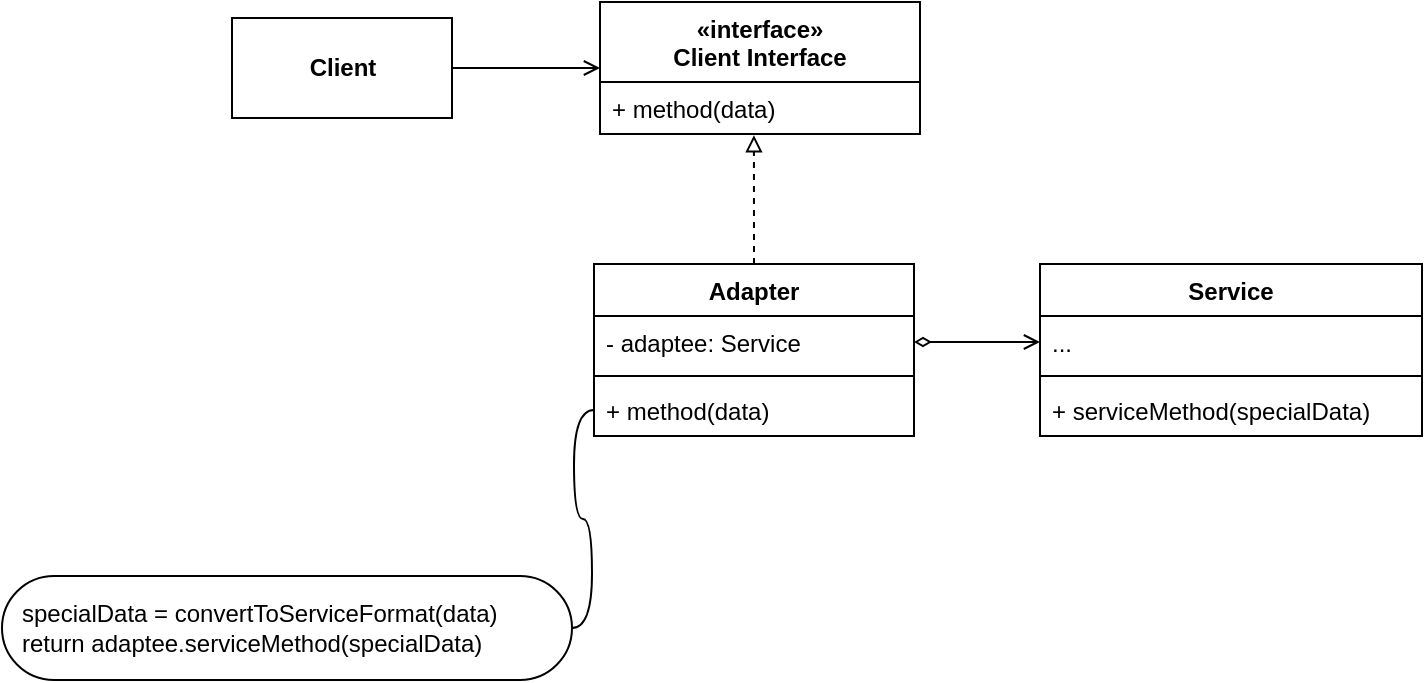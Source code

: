 <mxfile>
    <diagram id="oqkY_fCM3BNtAnvKTk25" name="Standard">
        <mxGraphModel dx="997" dy="782" grid="0" gridSize="10" guides="1" tooltips="1" connect="1" arrows="1" fold="1" page="1" pageScale="1" pageWidth="827" pageHeight="1169" math="0" shadow="0">
            <root>
                <mxCell id="0"/>
                <mxCell id="1" parent="0"/>
                <mxCell id="11" style="edgeStyle=none;html=1;exitX=1;exitY=0.5;exitDx=0;exitDy=0;entryX=0;entryY=0.5;entryDx=0;entryDy=0;endArrow=open;endFill=0;" parent="1" source="2" target="5" edge="1">
                    <mxGeometry relative="1" as="geometry"/>
                </mxCell>
                <mxCell id="2" value="Client" style="html=1;fontStyle=1" parent="1" vertex="1">
                    <mxGeometry x="150" y="240" width="110" height="50" as="geometry"/>
                </mxCell>
                <mxCell id="5" value="«interface»&#10;Client Interface" style="swimlane;fontStyle=1;align=center;verticalAlign=top;childLayout=stackLayout;horizontal=1;startSize=40;horizontalStack=0;resizeParent=1;resizeParentMax=0;resizeLast=0;collapsible=1;marginBottom=0;" parent="1" vertex="1">
                    <mxGeometry x="334" y="232" width="160" height="66" as="geometry"/>
                </mxCell>
                <mxCell id="8" value="+ method(data)" style="text;strokeColor=none;fillColor=none;align=left;verticalAlign=top;spacingLeft=4;spacingRight=4;overflow=hidden;rotatable=0;points=[[0,0.5],[1,0.5]];portConstraint=eastwest;" parent="5" vertex="1">
                    <mxGeometry y="40" width="160" height="26" as="geometry"/>
                </mxCell>
                <mxCell id="16" style="edgeStyle=none;html=1;exitX=0.5;exitY=0;exitDx=0;exitDy=0;entryX=0.481;entryY=1.022;entryDx=0;entryDy=0;entryPerimeter=0;endArrow=block;endFill=0;startArrow=none;startFill=0;dashed=1;" parent="1" source="12" target="8" edge="1">
                    <mxGeometry relative="1" as="geometry"/>
                </mxCell>
                <mxCell id="12" value="Adapter" style="swimlane;fontStyle=1;align=center;verticalAlign=top;childLayout=stackLayout;horizontal=1;startSize=26;horizontalStack=0;resizeParent=1;resizeParentMax=0;resizeLast=0;collapsible=1;marginBottom=0;" parent="1" vertex="1">
                    <mxGeometry x="331" y="363" width="160" height="86" as="geometry"/>
                </mxCell>
                <mxCell id="13" value="- adaptee: Service" style="text;strokeColor=none;fillColor=none;align=left;verticalAlign=top;spacingLeft=4;spacingRight=4;overflow=hidden;rotatable=0;points=[[0,0.5],[1,0.5]];portConstraint=eastwest;" parent="12" vertex="1">
                    <mxGeometry y="26" width="160" height="26" as="geometry"/>
                </mxCell>
                <mxCell id="14" value="" style="line;strokeWidth=1;fillColor=none;align=left;verticalAlign=middle;spacingTop=-1;spacingLeft=3;spacingRight=3;rotatable=0;labelPosition=right;points=[];portConstraint=eastwest;" parent="12" vertex="1">
                    <mxGeometry y="52" width="160" height="8" as="geometry"/>
                </mxCell>
                <mxCell id="15" value="+ method(data)" style="text;strokeColor=none;fillColor=none;align=left;verticalAlign=top;spacingLeft=4;spacingRight=4;overflow=hidden;rotatable=0;points=[[0,0.5],[1,0.5]];portConstraint=eastwest;" parent="12" vertex="1">
                    <mxGeometry y="60" width="160" height="26" as="geometry"/>
                </mxCell>
                <mxCell id="17" value="Service" style="swimlane;fontStyle=1;align=center;verticalAlign=top;childLayout=stackLayout;horizontal=1;startSize=26;horizontalStack=0;resizeParent=1;resizeParentMax=0;resizeLast=0;collapsible=1;marginBottom=0;" parent="1" vertex="1">
                    <mxGeometry x="554" y="363" width="191" height="86" as="geometry"/>
                </mxCell>
                <mxCell id="18" value="..." style="text;strokeColor=none;fillColor=none;align=left;verticalAlign=top;spacingLeft=4;spacingRight=4;overflow=hidden;rotatable=0;points=[[0,0.5],[1,0.5]];portConstraint=eastwest;" parent="17" vertex="1">
                    <mxGeometry y="26" width="191" height="26" as="geometry"/>
                </mxCell>
                <mxCell id="19" value="" style="line;strokeWidth=1;fillColor=none;align=left;verticalAlign=middle;spacingTop=-1;spacingLeft=3;spacingRight=3;rotatable=0;labelPosition=right;points=[];portConstraint=eastwest;" parent="17" vertex="1">
                    <mxGeometry y="52" width="191" height="8" as="geometry"/>
                </mxCell>
                <mxCell id="20" value="+ serviceMethod(specialData)" style="text;strokeColor=none;fillColor=none;align=left;verticalAlign=top;spacingLeft=4;spacingRight=4;overflow=hidden;rotatable=0;points=[[0,0.5],[1,0.5]];portConstraint=eastwest;" parent="17" vertex="1">
                    <mxGeometry y="60" width="191" height="26" as="geometry"/>
                </mxCell>
                <mxCell id="22" style="edgeStyle=none;html=1;exitX=1;exitY=0.5;exitDx=0;exitDy=0;entryX=0;entryY=0.5;entryDx=0;entryDy=0;startArrow=diamondThin;startFill=0;endArrow=open;endFill=0;" parent="1" source="13" target="18" edge="1">
                    <mxGeometry relative="1" as="geometry"/>
                </mxCell>
                <mxCell id="24" value="specialData = convertToServiceFormat(data)&lt;br&gt;return adaptee.serviceMethod(specialData)" style="whiteSpace=wrap;html=1;rounded=1;arcSize=50;align=left;verticalAlign=middle;strokeWidth=1;autosize=1;spacing=10;treeFolding=1;treeMoving=1;newEdgeStyle={&quot;edgeStyle&quot;:&quot;entityRelationEdgeStyle&quot;,&quot;startArrow&quot;:&quot;none&quot;,&quot;endArrow&quot;:&quot;none&quot;,&quot;segment&quot;:10,&quot;curved&quot;:1};" parent="1" vertex="1">
                    <mxGeometry x="35" y="519" width="285" height="52" as="geometry"/>
                </mxCell>
                <mxCell id="25" value="" style="edgeStyle=entityRelationEdgeStyle;startArrow=none;endArrow=none;segment=10;curved=1;exitX=0;exitY=0.5;exitDx=0;exitDy=0;" parent="1" source="15" target="24" edge="1">
                    <mxGeometry relative="1" as="geometry">
                        <mxPoint x="310" y="551" as="sourcePoint"/>
                    </mxGeometry>
                </mxCell>
            </root>
        </mxGraphModel>
    </diagram>
    <diagram id="ZMtFNecaEUitxVPVxPli" name="Practice">
        <mxGraphModel dx="997" dy="782" grid="0" gridSize="10" guides="1" tooltips="1" connect="1" arrows="1" fold="1" page="1" pageScale="1" pageWidth="827" pageHeight="1169" math="0" shadow="0">
            <root>
                <mxCell id="zX09XY9HpGyqSqZ4T9dv-0"/>
                <mxCell id="zX09XY9HpGyqSqZ4T9dv-1" parent="zX09XY9HpGyqSqZ4T9dv-0"/>
                <mxCell id="zX09XY9HpGyqSqZ4T9dv-2" value="Cartridge556" style="swimlane;fontStyle=1;align=center;verticalAlign=top;childLayout=stackLayout;horizontal=1;startSize=26;horizontalStack=0;resizeParent=1;resizeParentMax=0;resizeLast=0;collapsible=1;marginBottom=0;" parent="zX09XY9HpGyqSqZ4T9dv-1" vertex="1">
                    <mxGeometry x="436" y="316" width="173" height="112" as="geometry"/>
                </mxCell>
                <mxCell id="zX09XY9HpGyqSqZ4T9dv-3" value="- damage: number" style="text;strokeColor=none;fillColor=none;align=left;verticalAlign=top;spacingLeft=4;spacingRight=4;overflow=hidden;rotatable=0;points=[[0,0.5],[1,0.5]];portConstraint=eastwest;" parent="zX09XY9HpGyqSqZ4T9dv-2" vertex="1">
                    <mxGeometry y="26" width="173" height="26" as="geometry"/>
                </mxCell>
                <mxCell id="zX09XY9HpGyqSqZ4T9dv-4" value="" style="line;strokeWidth=1;fillColor=none;align=left;verticalAlign=middle;spacingTop=-1;spacingLeft=3;spacingRight=3;rotatable=0;labelPosition=right;points=[];portConstraint=eastwest;" parent="zX09XY9HpGyqSqZ4T9dv-2" vertex="1">
                    <mxGeometry y="52" width="173" height="8" as="geometry"/>
                </mxCell>
                <mxCell id="IeATak3uWCZ_7LjqJvaZ-0" value="+ Cartridge556(dmg: number)" style="text;strokeColor=none;fillColor=none;align=left;verticalAlign=top;spacingLeft=4;spacingRight=4;overflow=hidden;rotatable=0;points=[[0,0.5],[1,0.5]];portConstraint=eastwest;" parent="zX09XY9HpGyqSqZ4T9dv-2" vertex="1">
                    <mxGeometry y="60" width="173" height="26" as="geometry"/>
                </mxCell>
                <mxCell id="zX09XY9HpGyqSqZ4T9dv-5" value="+ fireLowCaliber()" style="text;strokeColor=none;fillColor=none;align=left;verticalAlign=top;spacingLeft=4;spacingRight=4;overflow=hidden;rotatable=0;points=[[0,0.5],[1,0.5]];portConstraint=eastwest;" parent="zX09XY9HpGyqSqZ4T9dv-2" vertex="1">
                    <mxGeometry y="86" width="173" height="26" as="geometry"/>
                </mxCell>
                <mxCell id="zX09XY9HpGyqSqZ4T9dv-15" value="" style="edgeStyle=none;html=1;endArrow=block;endFill=0;dashed=1;" parent="zX09XY9HpGyqSqZ4T9dv-1" source="zX09XY9HpGyqSqZ4T9dv-6" target="zX09XY9HpGyqSqZ4T9dv-14" edge="1">
                    <mxGeometry relative="1" as="geometry"/>
                </mxCell>
                <mxCell id="zX09XY9HpGyqSqZ4T9dv-17" value="" style="edgeStyle=none;html=1;endArrow=open;endFill=0;entryX=0.006;entryY=0.662;entryDx=0;entryDy=0;entryPerimeter=0;startArrow=diamondThin;startFill=0;" parent="zX09XY9HpGyqSqZ4T9dv-1" source="zX09XY9HpGyqSqZ4T9dv-6" target="zX09XY9HpGyqSqZ4T9dv-3" edge="1">
                    <mxGeometry relative="1" as="geometry"/>
                </mxCell>
                <mxCell id="zX09XY9HpGyqSqZ4T9dv-6" value="Adapter" style="swimlane;fontStyle=1;align=center;verticalAlign=top;childLayout=stackLayout;horizontal=1;startSize=26;horizontalStack=0;resizeParent=1;resizeParentMax=0;resizeLast=0;collapsible=1;marginBottom=0;" parent="zX09XY9HpGyqSqZ4T9dv-1" vertex="1">
                    <mxGeometry x="186" y="303" width="160" height="112" as="geometry"/>
                </mxCell>
                <mxCell id="zX09XY9HpGyqSqZ4T9dv-7" value="- adaptee: Cartridge556" style="text;strokeColor=none;fillColor=none;align=left;verticalAlign=top;spacingLeft=4;spacingRight=4;overflow=hidden;rotatable=0;points=[[0,0.5],[1,0.5]];portConstraint=eastwest;" parent="zX09XY9HpGyqSqZ4T9dv-6" vertex="1">
                    <mxGeometry y="26" width="160" height="26" as="geometry"/>
                </mxCell>
                <mxCell id="zX09XY9HpGyqSqZ4T9dv-8" value="" style="line;strokeWidth=1;fillColor=none;align=left;verticalAlign=middle;spacingTop=-1;spacingLeft=3;spacingRight=3;rotatable=0;labelPosition=right;points=[];portConstraint=eastwest;" parent="zX09XY9HpGyqSqZ4T9dv-6" vertex="1">
                    <mxGeometry y="52" width="160" height="8" as="geometry"/>
                </mxCell>
                <mxCell id="IeATak3uWCZ_7LjqJvaZ-2" value="+ Adapter(c: Cartridge556)" style="text;strokeColor=none;fillColor=none;align=left;verticalAlign=top;spacingLeft=4;spacingRight=4;overflow=hidden;rotatable=0;points=[[0,0.5],[1,0.5]];portConstraint=eastwest;" parent="zX09XY9HpGyqSqZ4T9dv-6" vertex="1">
                    <mxGeometry y="60" width="160" height="26" as="geometry"/>
                </mxCell>
                <mxCell id="zX09XY9HpGyqSqZ4T9dv-9" value="+ fireHighCaliber()" style="text;strokeColor=none;fillColor=none;align=left;verticalAlign=top;spacingLeft=4;spacingRight=4;overflow=hidden;rotatable=0;points=[[0,0.5],[1,0.5]];portConstraint=eastwest;" parent="zX09XY9HpGyqSqZ4T9dv-6" vertex="1">
                    <mxGeometry y="86" width="160" height="26" as="geometry"/>
                </mxCell>
                <mxCell id="zX09XY9HpGyqSqZ4T9dv-11" value="«interface»&#10;HighCaliber" style="swimlane;fontStyle=1;align=center;verticalAlign=top;childLayout=stackLayout;horizontal=1;startSize=38;horizontalStack=0;resizeParent=1;resizeParentMax=0;resizeLast=0;collapsible=1;marginBottom=0;" parent="zX09XY9HpGyqSqZ4T9dv-1" vertex="1">
                    <mxGeometry x="186" y="147" width="160" height="64" as="geometry"/>
                </mxCell>
                <mxCell id="zX09XY9HpGyqSqZ4T9dv-14" value="+ fireHighCaliber()" style="text;strokeColor=none;fillColor=none;align=left;verticalAlign=top;spacingLeft=4;spacingRight=4;overflow=hidden;rotatable=0;points=[[0,0.5],[1,0.5]];portConstraint=eastwest;" parent="zX09XY9HpGyqSqZ4T9dv-11" vertex="1">
                    <mxGeometry y="38" width="160" height="26" as="geometry"/>
                </mxCell>
                <mxCell id="zX09XY9HpGyqSqZ4T9dv-22" value="" style="edgeStyle=none;html=1;startArrow=none;startFill=0;endArrow=block;endFill=0;dashed=1;" parent="zX09XY9HpGyqSqZ4T9dv-1" source="zX09XY9HpGyqSqZ4T9dv-18" target="zX09XY9HpGyqSqZ4T9dv-14" edge="1">
                    <mxGeometry relative="1" as="geometry"/>
                </mxCell>
                <mxCell id="zX09XY9HpGyqSqZ4T9dv-18" value="Cartridge762" style="swimlane;fontStyle=1;align=center;verticalAlign=top;childLayout=stackLayout;horizontal=1;startSize=26;horizontalStack=0;resizeParent=1;resizeParentMax=0;resizeLast=0;collapsible=1;marginBottom=0;" parent="zX09XY9HpGyqSqZ4T9dv-1" vertex="1">
                    <mxGeometry x="436" y="142" width="174" height="112" as="geometry"/>
                </mxCell>
                <mxCell id="zX09XY9HpGyqSqZ4T9dv-19" value="- damage: number" style="text;strokeColor=none;fillColor=none;align=left;verticalAlign=top;spacingLeft=4;spacingRight=4;overflow=hidden;rotatable=0;points=[[0,0.5],[1,0.5]];portConstraint=eastwest;" parent="zX09XY9HpGyqSqZ4T9dv-18" vertex="1">
                    <mxGeometry y="26" width="174" height="26" as="geometry"/>
                </mxCell>
                <mxCell id="zX09XY9HpGyqSqZ4T9dv-20" value="" style="line;strokeWidth=1;fillColor=none;align=left;verticalAlign=middle;spacingTop=-1;spacingLeft=3;spacingRight=3;rotatable=0;labelPosition=right;points=[];portConstraint=eastwest;" parent="zX09XY9HpGyqSqZ4T9dv-18" vertex="1">
                    <mxGeometry y="52" width="174" height="8" as="geometry"/>
                </mxCell>
                <mxCell id="IeATak3uWCZ_7LjqJvaZ-1" value="+ Cartridge762(dmg: number)" style="text;strokeColor=none;fillColor=none;align=left;verticalAlign=top;spacingLeft=4;spacingRight=4;overflow=hidden;rotatable=0;points=[[0,0.5],[1,0.5]];portConstraint=eastwest;" parent="zX09XY9HpGyqSqZ4T9dv-18" vertex="1">
                    <mxGeometry y="60" width="174" height="26" as="geometry"/>
                </mxCell>
                <mxCell id="zX09XY9HpGyqSqZ4T9dv-21" value="+ fireHighCaliber()" style="text;strokeColor=none;fillColor=none;align=left;verticalAlign=top;spacingLeft=4;spacingRight=4;overflow=hidden;rotatable=0;points=[[0,0.5],[1,0.5]];portConstraint=eastwest;" parent="zX09XY9HpGyqSqZ4T9dv-18" vertex="1">
                    <mxGeometry y="86" width="174" height="26" as="geometry"/>
                </mxCell>
                <mxCell id="zX09XY9HpGyqSqZ4T9dv-24" style="edgeStyle=none;html=1;exitX=0.5;exitY=1;exitDx=0;exitDy=0;startArrow=none;startFill=0;endArrow=open;endFill=0;" parent="zX09XY9HpGyqSqZ4T9dv-1" source="zX09XY9HpGyqSqZ4T9dv-23" target="zX09XY9HpGyqSqZ4T9dv-11" edge="1">
                    <mxGeometry relative="1" as="geometry"/>
                </mxCell>
                <mxCell id="zX09XY9HpGyqSqZ4T9dv-23" value="Client" style="html=1;fontStyle=1" parent="zX09XY9HpGyqSqZ4T9dv-1" vertex="1">
                    <mxGeometry x="211" y="41" width="110" height="50" as="geometry"/>
                </mxCell>
            </root>
        </mxGraphModel>
    </diagram>
</mxfile>